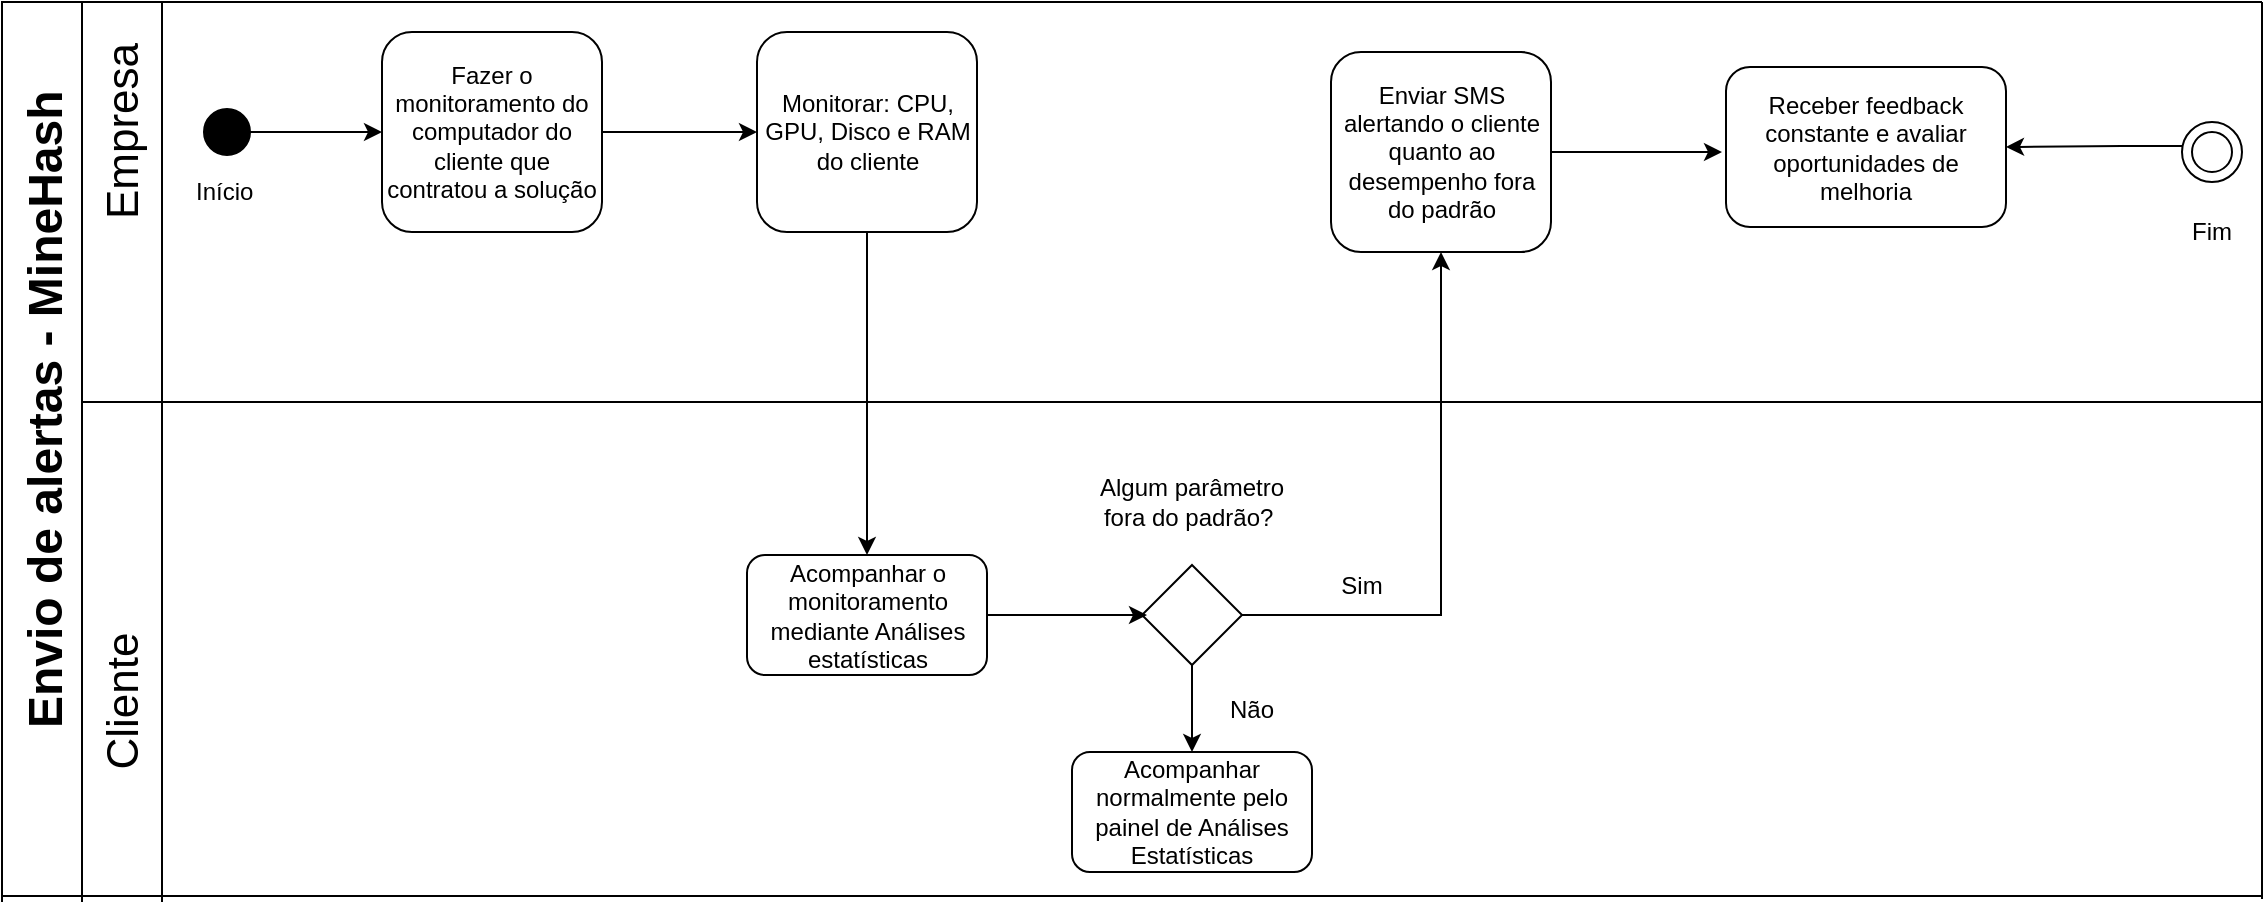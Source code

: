 <mxfile version="11.3.1" type="device" pages="1"><diagram id="kqIvR-SWth2Lp56IhQXC" name="Page-1"><mxGraphModel dx="2370" dy="1270" grid="1" gridSize="10" guides="1" tooltips="1" connect="1" arrows="1" fold="1" page="1" pageScale="1" pageWidth="827" pageHeight="1169" math="0" shadow="0"><root><mxCell id="0"/><mxCell id="1" parent="0"/><mxCell id="2jF0yFIlFhRFniWRUx6_-1" value="" style="endArrow=none;html=1;" edge="1" parent="1"><mxGeometry width="50" height="50" relative="1" as="geometry"><mxPoint x="780" y="1170" as="sourcePoint"/><mxPoint x="780" y="720" as="targetPoint"/></mxGeometry></mxCell><mxCell id="2jF0yFIlFhRFniWRUx6_-3" value="" style="endArrow=none;html=1;" edge="1" parent="1"><mxGeometry width="50" height="50" relative="1" as="geometry"><mxPoint x="699.5" y="720" as="sourcePoint"/><mxPoint x="1830" y="720" as="targetPoint"/></mxGeometry></mxCell><mxCell id="2jF0yFIlFhRFniWRUx6_-4" value="" style="endArrow=none;html=1;horizontal=1;verticalAlign=bottom;align=right;labelPosition=left;verticalLabelPosition=top;" edge="1" parent="1"><mxGeometry width="50" height="50" relative="1" as="geometry"><mxPoint x="740" y="720" as="sourcePoint"/><mxPoint x="740" y="1170" as="targetPoint"/></mxGeometry></mxCell><mxCell id="2jF0yFIlFhRFniWRUx6_-5" value="" style="endArrow=none;html=1;" edge="1" parent="1"><mxGeometry width="50" height="50" relative="1" as="geometry"><mxPoint x="740" y="920" as="sourcePoint"/><mxPoint x="780" y="920" as="targetPoint"/><Array as="points"><mxPoint x="760" y="920"/></Array></mxGeometry></mxCell><mxCell id="2jF0yFIlFhRFniWRUx6_-9" value="" style="endArrow=none;html=1;" edge="1" parent="1"><mxGeometry width="50" height="50" relative="1" as="geometry"><mxPoint x="1830" y="1168.5" as="sourcePoint"/><mxPoint x="1830" y="720" as="targetPoint"/><Array as="points"><mxPoint x="1830" y="1048.5"/></Array></mxGeometry></mxCell><mxCell id="2jF0yFIlFhRFniWRUx6_-10" value="Envio de alertas - MineHash" style="text;html=1;resizable=0;points=[];autosize=1;align=left;verticalAlign=top;spacingTop=-4;rotation=-90;strokeWidth=15;fontSize=24;fontStyle=1" vertex="1" parent="1"><mxGeometry x="560" y="910" width="320" height="30" as="geometry"/></mxCell><mxCell id="2jF0yFIlFhRFniWRUx6_-11" value="&lt;div style=&quot;text-align: justify ; font-size: 22px&quot;&gt;Empresa&lt;/div&gt;&lt;div style=&quot;text-align: justify ; font-size: 22px&quot;&gt;&lt;br&gt;&lt;/div&gt;" style="text;html=1;resizable=0;points=[];autosize=1;align=center;verticalAlign=top;spacingTop=-4;fontSize=22;rotation=-90;" vertex="1" parent="1"><mxGeometry x="720" y="760" width="100" height="50" as="geometry"/></mxCell><mxCell id="2jF0yFIlFhRFniWRUx6_-12" value="&lt;div style=&quot;text-align: justify&quot;&gt;Cliente&lt;/div&gt;&lt;div style=&quot;text-align: justify&quot;&gt;&lt;br&gt;&lt;/div&gt;" style="text;html=1;resizable=0;points=[];autosize=1;align=center;verticalAlign=top;spacingTop=-4;fontSize=22;rotation=-90;" vertex="1" parent="1"><mxGeometry x="730" y="1045" width="80" height="50" as="geometry"/></mxCell><mxCell id="2jF0yFIlFhRFniWRUx6_-63" style="edgeStyle=orthogonalEdgeStyle;rounded=0;orthogonalLoop=1;jettySize=auto;html=1;entryX=0.5;entryY=1;entryDx=0;entryDy=0;" edge="1" parent="1" source="2jF0yFIlFhRFniWRUx6_-16" target="2jF0yFIlFhRFniWRUx6_-49"><mxGeometry relative="1" as="geometry"/></mxCell><mxCell id="2jF0yFIlFhRFniWRUx6_-64" style="edgeStyle=orthogonalEdgeStyle;rounded=0;orthogonalLoop=1;jettySize=auto;html=1;entryX=0.5;entryY=0;entryDx=0;entryDy=0;" edge="1" parent="1" source="2jF0yFIlFhRFniWRUx6_-16" target="2jF0yFIlFhRFniWRUx6_-30"><mxGeometry relative="1" as="geometry"/></mxCell><mxCell id="2jF0yFIlFhRFniWRUx6_-16" value="" style="rhombus;whiteSpace=wrap;html=1;fontSize=12;" vertex="1" parent="1"><mxGeometry x="1270" y="1001.5" width="50" height="50" as="geometry"/></mxCell><mxCell id="2jF0yFIlFhRFniWRUx6_-17" value="" style="ellipse;whiteSpace=wrap;html=1;aspect=fixed;" vertex="1" parent="1"><mxGeometry x="1795" y="785" width="20" height="20" as="geometry"/></mxCell><mxCell id="2jF0yFIlFhRFniWRUx6_-68" style="edgeStyle=orthogonalEdgeStyle;rounded=0;orthogonalLoop=1;jettySize=auto;html=1;entryX=1;entryY=0.5;entryDx=0;entryDy=0;" edge="1" parent="1" source="2jF0yFIlFhRFniWRUx6_-19" target="2jF0yFIlFhRFniWRUx6_-43"><mxGeometry relative="1" as="geometry"><Array as="points"><mxPoint x="1760" y="792"/><mxPoint x="1760" y="792"/></Array></mxGeometry></mxCell><mxCell id="2jF0yFIlFhRFniWRUx6_-19" value="" style="ellipse;whiteSpace=wrap;html=1;aspect=fixed;fillColor=none;" vertex="1" parent="1"><mxGeometry x="1790" y="780" width="30" height="30" as="geometry"/></mxCell><mxCell id="2jF0yFIlFhRFniWRUx6_-20" value="Não" style="text;html=1;strokeColor=none;fillColor=none;align=center;verticalAlign=middle;whiteSpace=wrap;rounded=0;opacity=0;fontSize=12;" vertex="1" parent="1"><mxGeometry x="1305" y="1063.5" width="40" height="20" as="geometry"/></mxCell><mxCell id="2jF0yFIlFhRFniWRUx6_-22" value="Sim" style="text;html=1;strokeColor=none;fillColor=none;align=center;verticalAlign=middle;whiteSpace=wrap;rounded=0;opacity=0;fontSize=12;" vertex="1" parent="1"><mxGeometry x="1359.5" y="1001.5" width="40" height="20" as="geometry"/></mxCell><mxCell id="2jF0yFIlFhRFniWRUx6_-23" value="Fim" style="text;html=1;strokeColor=none;fillColor=none;align=center;verticalAlign=middle;whiteSpace=wrap;rounded=0;opacity=0;" vertex="1" parent="1"><mxGeometry x="1785" y="825" width="40" height="20" as="geometry"/></mxCell><mxCell id="2jF0yFIlFhRFniWRUx6_-60" value="" style="edgeStyle=orthogonalEdgeStyle;rounded=0;orthogonalLoop=1;jettySize=auto;html=1;" edge="1" parent="1" source="2jF0yFIlFhRFniWRUx6_-25"><mxGeometry relative="1" as="geometry"><mxPoint x="1272.5" y="1026.5" as="targetPoint"/></mxGeometry></mxCell><mxCell id="2jF0yFIlFhRFniWRUx6_-25" value="Acompanhar o monitoramento mediante Análises estatísticas" style="rounded=1;whiteSpace=wrap;html=1;fontSize=12;" vertex="1" parent="1"><mxGeometry x="1072.5" y="996.5" width="120" height="60" as="geometry"/></mxCell><mxCell id="2jF0yFIlFhRFniWRUx6_-28" value="Algum parâmetro fora do padrão?&amp;nbsp;" style="text;html=1;strokeColor=none;fillColor=none;align=center;verticalAlign=middle;whiteSpace=wrap;rounded=0;fontSize=12;" vertex="1" parent="1"><mxGeometry x="1245" y="955" width="100" height="30" as="geometry"/></mxCell><mxCell id="2jF0yFIlFhRFniWRUx6_-30" value="Acompanhar normalmente pelo painel de Análises Estatísticas" style="rounded=1;whiteSpace=wrap;html=1;fontSize=12;" vertex="1" parent="1"><mxGeometry x="1235" y="1095" width="120" height="60" as="geometry"/></mxCell><mxCell id="2jF0yFIlFhRFniWRUx6_-35" style="edgeStyle=orthogonalEdgeStyle;rounded=0;orthogonalLoop=1;jettySize=auto;html=1;entryX=0;entryY=0.5;entryDx=0;entryDy=0;fontSize=12;fontColor=#000000;align=center;" edge="1" parent="1" source="2jF0yFIlFhRFniWRUx6_-36" target="2jF0yFIlFhRFniWRUx6_-39"><mxGeometry relative="1" as="geometry"><mxPoint x="917.5" y="769" as="targetPoint"/></mxGeometry></mxCell><mxCell id="2jF0yFIlFhRFniWRUx6_-36" value="" style="ellipse;html=1;aspect=fixed;strokeWidth=9;fontSize=12;align=center;labelBackgroundColor=none;fontColor=#000000;strokeColor=#000000;fillColor=#000000;" vertex="1" parent="1"><mxGeometry x="805" y="777.5" width="15" height="15" as="geometry"/></mxCell><mxCell id="2jF0yFIlFhRFniWRUx6_-37" value="Início&amp;nbsp;" style="text;html=1;strokeColor=none;fillColor=none;align=center;verticalAlign=middle;whiteSpace=wrap;rounded=0;opacity=0;fontSize=12;" vertex="1" parent="1"><mxGeometry x="792.5" y="805" width="40" height="20" as="geometry"/></mxCell><mxCell id="2jF0yFIlFhRFniWRUx6_-38" value="" style="edgeStyle=orthogonalEdgeStyle;rounded=0;orthogonalLoop=1;jettySize=auto;html=1;fontSize=12;" edge="1" parent="1" source="2jF0yFIlFhRFniWRUx6_-39" target="2jF0yFIlFhRFniWRUx6_-42"><mxGeometry relative="1" as="geometry"/></mxCell><mxCell id="2jF0yFIlFhRFniWRUx6_-39" value="Fazer o monitoramento do computador do cliente que contratou a solução" style="rounded=1;whiteSpace=wrap;html=1;fontSize=12;" vertex="1" parent="1"><mxGeometry x="890" y="735" width="110" height="100" as="geometry"/></mxCell><mxCell id="2jF0yFIlFhRFniWRUx6_-40" style="edgeStyle=orthogonalEdgeStyle;rounded=0;orthogonalLoop=1;jettySize=auto;html=1;entryX=0.5;entryY=0;entryDx=0;entryDy=0;fontSize=12;" edge="1" parent="1" source="2jF0yFIlFhRFniWRUx6_-42" target="2jF0yFIlFhRFniWRUx6_-25"><mxGeometry relative="1" as="geometry"/></mxCell><mxCell id="2jF0yFIlFhRFniWRUx6_-42" value="&lt;span style=&quot;white-space: normal ; font-size: 12px&quot;&gt;Monitorar: CPU, GPU, Disco e RAM do cliente&lt;/span&gt;" style="rounded=1;whiteSpace=wrap;html=1;fontSize=12;" vertex="1" parent="1"><mxGeometry x="1077.5" y="735" width="110" height="100" as="geometry"/></mxCell><mxCell id="2jF0yFIlFhRFniWRUx6_-43" value="Receber feedback constante e avaliar oportunidades de melhoria" style="rounded=1;whiteSpace=wrap;html=1;fontSize=12;" vertex="1" parent="1"><mxGeometry x="1562" y="752.5" width="140" height="80" as="geometry"/></mxCell><mxCell id="2jF0yFIlFhRFniWRUx6_-44" value="" style="endArrow=none;html=1;" edge="1" parent="1"><mxGeometry width="50" height="50" relative="1" as="geometry"><mxPoint x="780" y="920" as="sourcePoint"/><mxPoint x="1830" y="920" as="targetPoint"/></mxGeometry></mxCell><mxCell id="2jF0yFIlFhRFniWRUx6_-45" value="" style="endArrow=none;html=1;" edge="1" parent="1"><mxGeometry width="50" height="50" relative="1" as="geometry"><mxPoint x="700" y="1167" as="sourcePoint"/><mxPoint x="1830" y="1167" as="targetPoint"/></mxGeometry></mxCell><mxCell id="2jF0yFIlFhRFniWRUx6_-67" value="" style="edgeStyle=orthogonalEdgeStyle;rounded=0;orthogonalLoop=1;jettySize=auto;html=1;" edge="1" parent="1" source="2jF0yFIlFhRFniWRUx6_-49"><mxGeometry relative="1" as="geometry"><mxPoint x="1560.0" y="795" as="targetPoint"/></mxGeometry></mxCell><mxCell id="2jF0yFIlFhRFniWRUx6_-49" value="&lt;span style=&quot;white-space: normal ; font-size: 12px&quot;&gt;Enviar SMS alertando o cliente quanto ao desempenho fora do padrão&lt;/span&gt;" style="rounded=1;whiteSpace=wrap;html=1;fontSize=12;" vertex="1" parent="1"><mxGeometry x="1364.5" y="745" width="110" height="100" as="geometry"/></mxCell><mxCell id="2jF0yFIlFhRFniWRUx6_-65" value="" style="endArrow=none;html=1;horizontal=1;verticalAlign=bottom;align=right;labelPosition=left;verticalLabelPosition=top;" edge="1" parent="1"><mxGeometry width="50" height="50" relative="1" as="geometry"><mxPoint x="700" y="720" as="sourcePoint"/><mxPoint x="700" y="1170" as="targetPoint"/></mxGeometry></mxCell></root></mxGraphModel></diagram></mxfile>